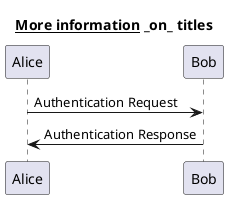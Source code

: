 @startuml

title __More information__ _on_ titles

Alice -> Bob: Authentication Request
Bob -> Alice: Authentication Response

@enduml